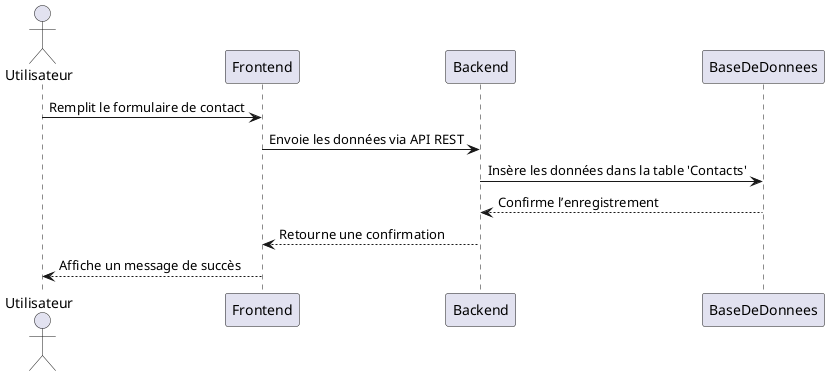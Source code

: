 @startuml
actor Utilisateur
participant Frontend as FE
participant Backend as BE
participant BaseDeDonnees as DB

Utilisateur -> FE : Remplit le formulaire de contact
FE -> BE : Envoie les données via API REST
BE -> DB : Insère les données dans la table 'Contacts'
DB --> BE : Confirme l’enregistrement
BE --> FE : Retourne une confirmation
FE --> Utilisateur : Affiche un message de succès
@enduml